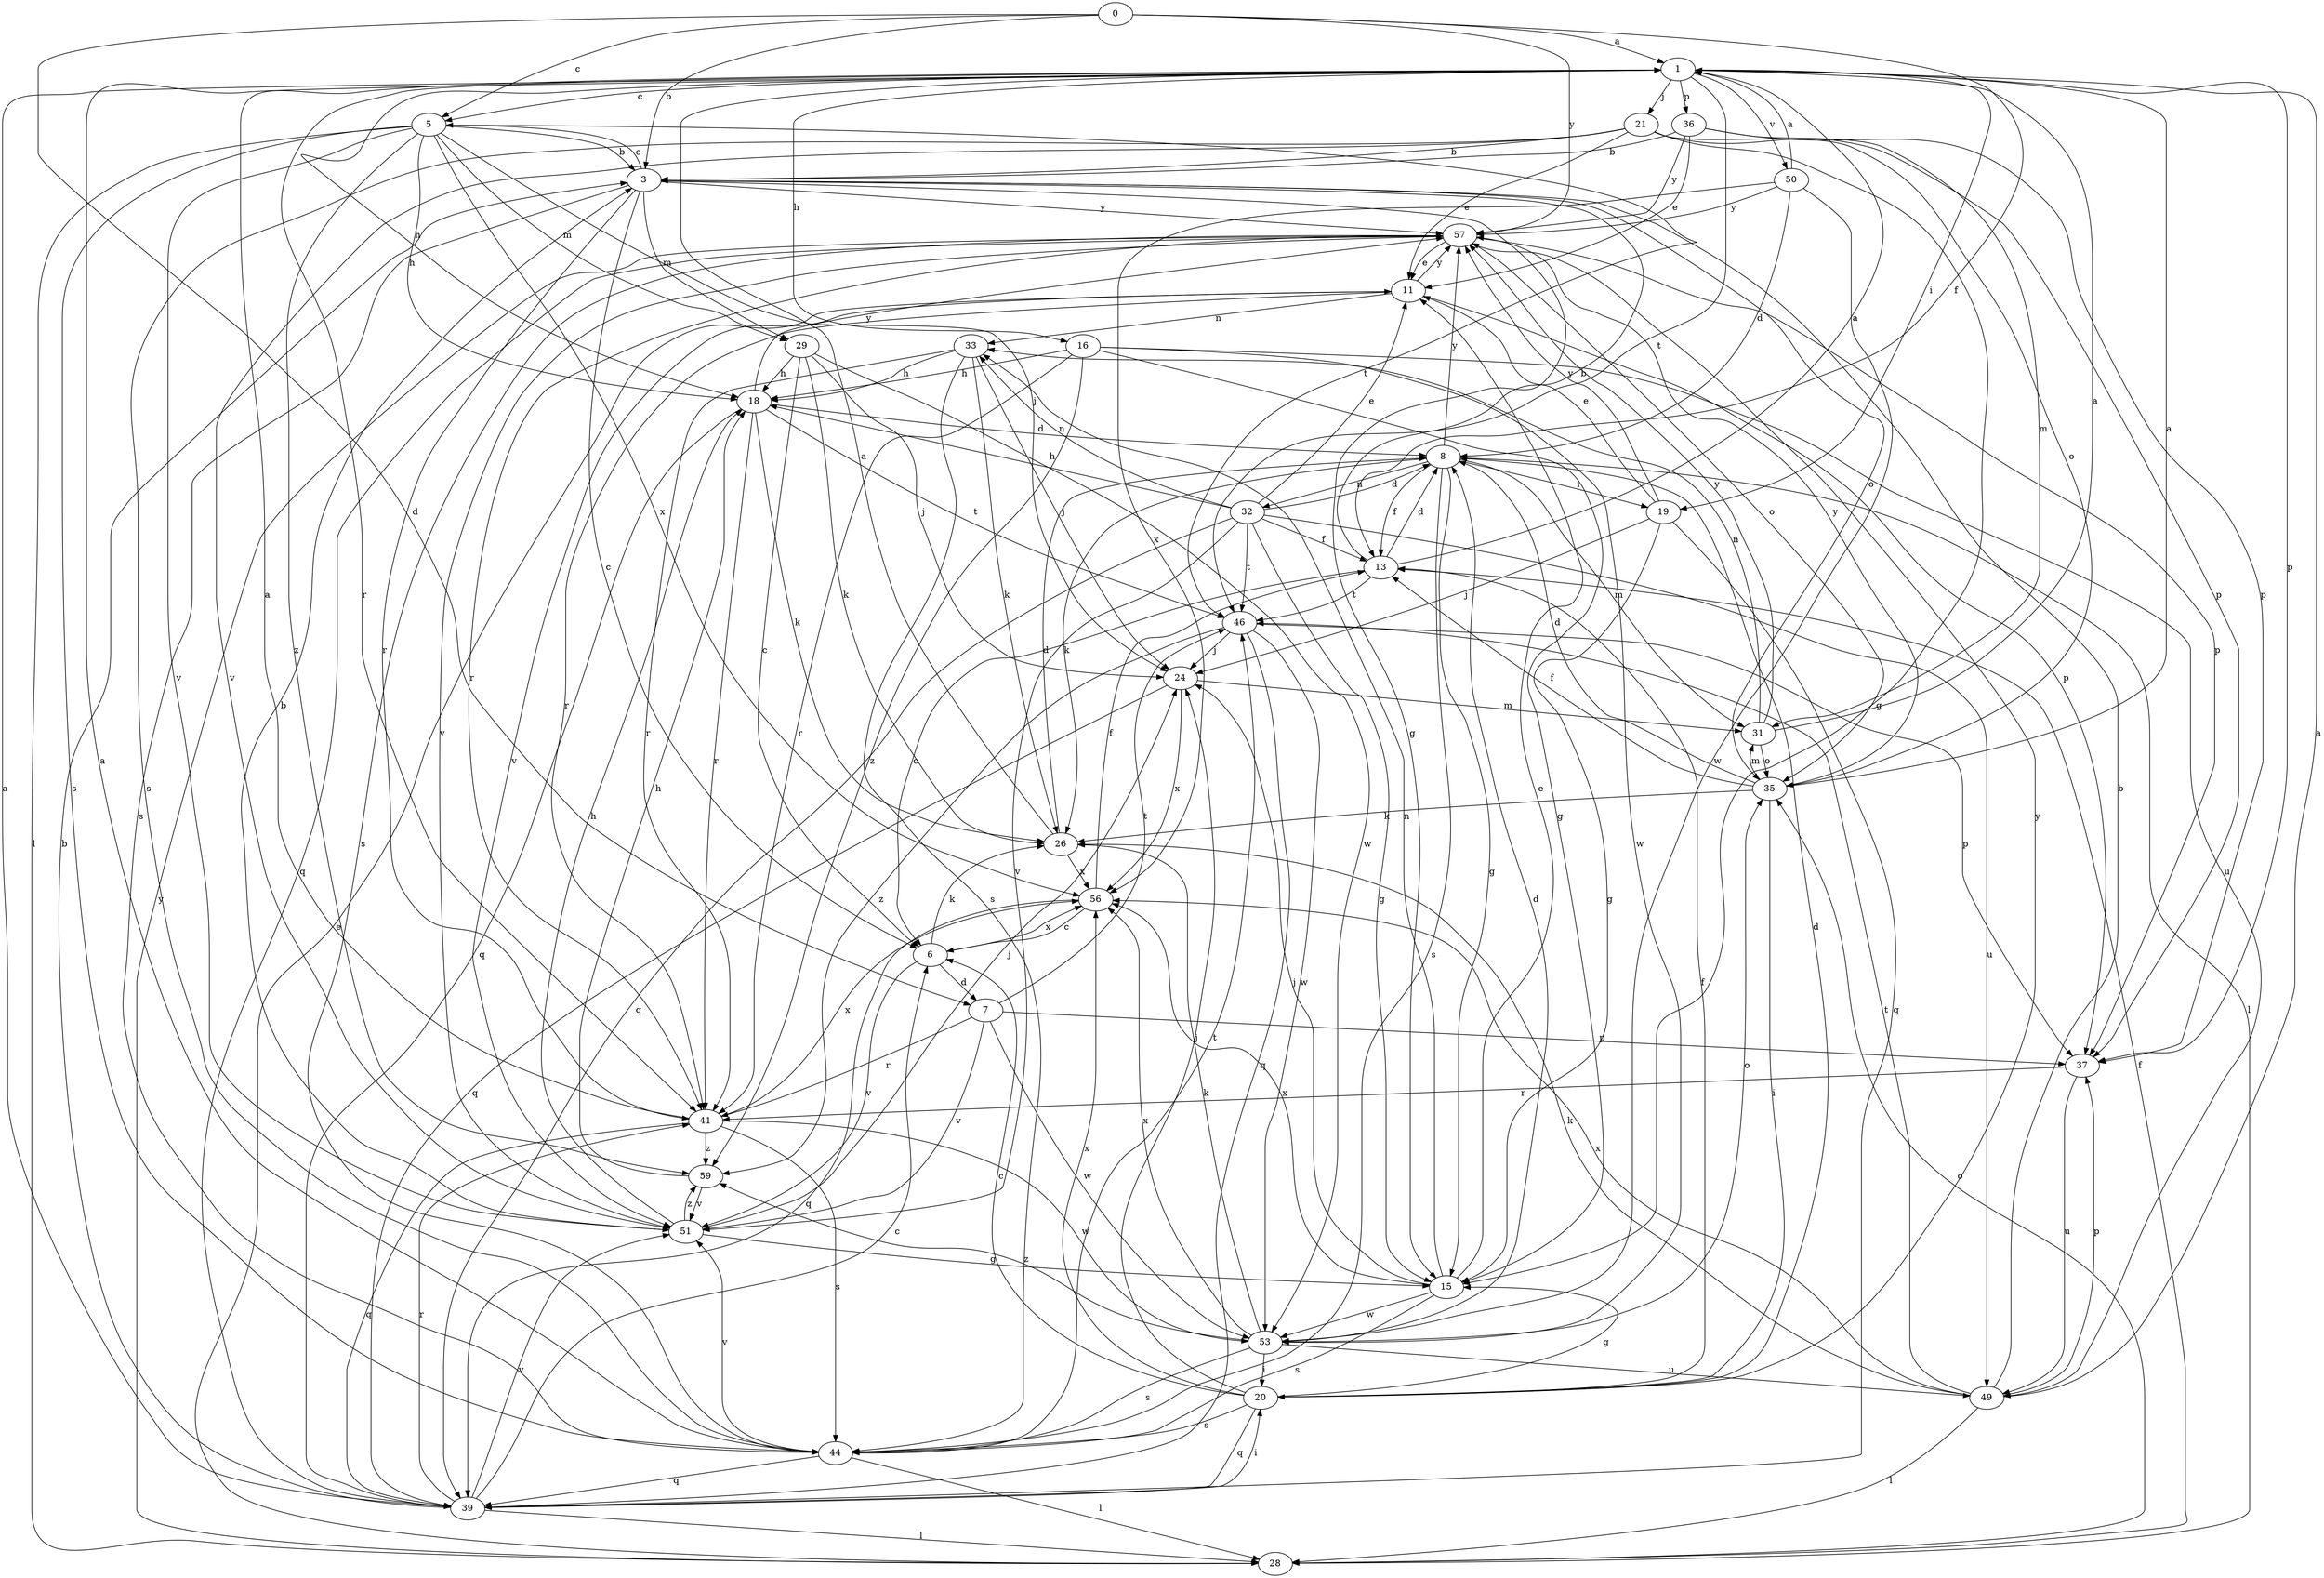 strict digraph  {
0;
1;
3;
5;
6;
7;
8;
11;
13;
15;
16;
18;
19;
20;
21;
24;
26;
28;
29;
31;
32;
33;
35;
36;
37;
39;
41;
44;
46;
49;
50;
51;
53;
56;
57;
59;
0 -> 1  [label=a];
0 -> 3  [label=b];
0 -> 5  [label=c];
0 -> 7  [label=d];
0 -> 13  [label=f];
0 -> 57  [label=y];
1 -> 5  [label=c];
1 -> 16  [label=h];
1 -> 18  [label=h];
1 -> 19  [label=i];
1 -> 21  [label=j];
1 -> 36  [label=p];
1 -> 37  [label=p];
1 -> 41  [label=r];
1 -> 46  [label=t];
1 -> 50  [label=v];
3 -> 5  [label=c];
3 -> 6  [label=c];
3 -> 15  [label=g];
3 -> 29  [label=m];
3 -> 35  [label=o];
3 -> 41  [label=r];
3 -> 44  [label=s];
3 -> 57  [label=y];
5 -> 3  [label=b];
5 -> 18  [label=h];
5 -> 24  [label=j];
5 -> 28  [label=l];
5 -> 29  [label=m];
5 -> 44  [label=s];
5 -> 46  [label=t];
5 -> 51  [label=v];
5 -> 56  [label=x];
5 -> 59  [label=z];
6 -> 7  [label=d];
6 -> 26  [label=k];
6 -> 51  [label=v];
6 -> 56  [label=x];
7 -> 37  [label=p];
7 -> 41  [label=r];
7 -> 46  [label=t];
7 -> 51  [label=v];
7 -> 53  [label=w];
8 -> 13  [label=f];
8 -> 15  [label=g];
8 -> 19  [label=i];
8 -> 26  [label=k];
8 -> 28  [label=l];
8 -> 31  [label=m];
8 -> 32  [label=n];
8 -> 44  [label=s];
8 -> 57  [label=y];
11 -> 33  [label=n];
11 -> 37  [label=p];
11 -> 41  [label=r];
11 -> 51  [label=v];
11 -> 57  [label=y];
13 -> 1  [label=a];
13 -> 3  [label=b];
13 -> 6  [label=c];
13 -> 8  [label=d];
13 -> 46  [label=t];
15 -> 11  [label=e];
15 -> 24  [label=j];
15 -> 33  [label=n];
15 -> 44  [label=s];
15 -> 53  [label=w];
15 -> 56  [label=x];
16 -> 15  [label=g];
16 -> 18  [label=h];
16 -> 41  [label=r];
16 -> 49  [label=u];
16 -> 53  [label=w];
16 -> 59  [label=z];
18 -> 8  [label=d];
18 -> 26  [label=k];
18 -> 39  [label=q];
18 -> 41  [label=r];
18 -> 46  [label=t];
18 -> 57  [label=y];
19 -> 11  [label=e];
19 -> 15  [label=g];
19 -> 24  [label=j];
19 -> 39  [label=q];
19 -> 57  [label=y];
20 -> 6  [label=c];
20 -> 8  [label=d];
20 -> 13  [label=f];
20 -> 15  [label=g];
20 -> 24  [label=j];
20 -> 39  [label=q];
20 -> 44  [label=s];
20 -> 56  [label=x];
20 -> 57  [label=y];
21 -> 3  [label=b];
21 -> 11  [label=e];
21 -> 15  [label=g];
21 -> 35  [label=o];
21 -> 37  [label=p];
21 -> 44  [label=s];
21 -> 51  [label=v];
24 -> 31  [label=m];
24 -> 39  [label=q];
24 -> 56  [label=x];
26 -> 1  [label=a];
26 -> 8  [label=d];
26 -> 56  [label=x];
28 -> 11  [label=e];
28 -> 13  [label=f];
28 -> 35  [label=o];
28 -> 57  [label=y];
29 -> 6  [label=c];
29 -> 18  [label=h];
29 -> 24  [label=j];
29 -> 26  [label=k];
29 -> 53  [label=w];
31 -> 1  [label=a];
31 -> 33  [label=n];
31 -> 35  [label=o];
31 -> 57  [label=y];
32 -> 8  [label=d];
32 -> 11  [label=e];
32 -> 13  [label=f];
32 -> 15  [label=g];
32 -> 18  [label=h];
32 -> 33  [label=n];
32 -> 39  [label=q];
32 -> 46  [label=t];
32 -> 49  [label=u];
32 -> 51  [label=v];
33 -> 18  [label=h];
33 -> 24  [label=j];
33 -> 26  [label=k];
33 -> 41  [label=r];
33 -> 44  [label=s];
35 -> 1  [label=a];
35 -> 8  [label=d];
35 -> 13  [label=f];
35 -> 20  [label=i];
35 -> 26  [label=k];
35 -> 31  [label=m];
35 -> 57  [label=y];
36 -> 3  [label=b];
36 -> 11  [label=e];
36 -> 31  [label=m];
36 -> 37  [label=p];
36 -> 57  [label=y];
37 -> 41  [label=r];
37 -> 49  [label=u];
39 -> 1  [label=a];
39 -> 3  [label=b];
39 -> 6  [label=c];
39 -> 20  [label=i];
39 -> 28  [label=l];
39 -> 41  [label=r];
39 -> 51  [label=v];
41 -> 1  [label=a];
41 -> 39  [label=q];
41 -> 44  [label=s];
41 -> 53  [label=w];
41 -> 56  [label=x];
41 -> 59  [label=z];
44 -> 1  [label=a];
44 -> 28  [label=l];
44 -> 39  [label=q];
44 -> 46  [label=t];
44 -> 51  [label=v];
46 -> 24  [label=j];
46 -> 37  [label=p];
46 -> 39  [label=q];
46 -> 53  [label=w];
46 -> 59  [label=z];
49 -> 1  [label=a];
49 -> 3  [label=b];
49 -> 26  [label=k];
49 -> 28  [label=l];
49 -> 37  [label=p];
49 -> 46  [label=t];
49 -> 56  [label=x];
50 -> 1  [label=a];
50 -> 8  [label=d];
50 -> 53  [label=w];
50 -> 56  [label=x];
50 -> 57  [label=y];
51 -> 3  [label=b];
51 -> 15  [label=g];
51 -> 18  [label=h];
51 -> 24  [label=j];
51 -> 59  [label=z];
53 -> 8  [label=d];
53 -> 20  [label=i];
53 -> 26  [label=k];
53 -> 35  [label=o];
53 -> 44  [label=s];
53 -> 49  [label=u];
53 -> 56  [label=x];
53 -> 59  [label=z];
56 -> 6  [label=c];
56 -> 13  [label=f];
56 -> 39  [label=q];
57 -> 11  [label=e];
57 -> 35  [label=o];
57 -> 37  [label=p];
57 -> 39  [label=q];
57 -> 41  [label=r];
57 -> 44  [label=s];
57 -> 51  [label=v];
59 -> 18  [label=h];
59 -> 51  [label=v];
}
